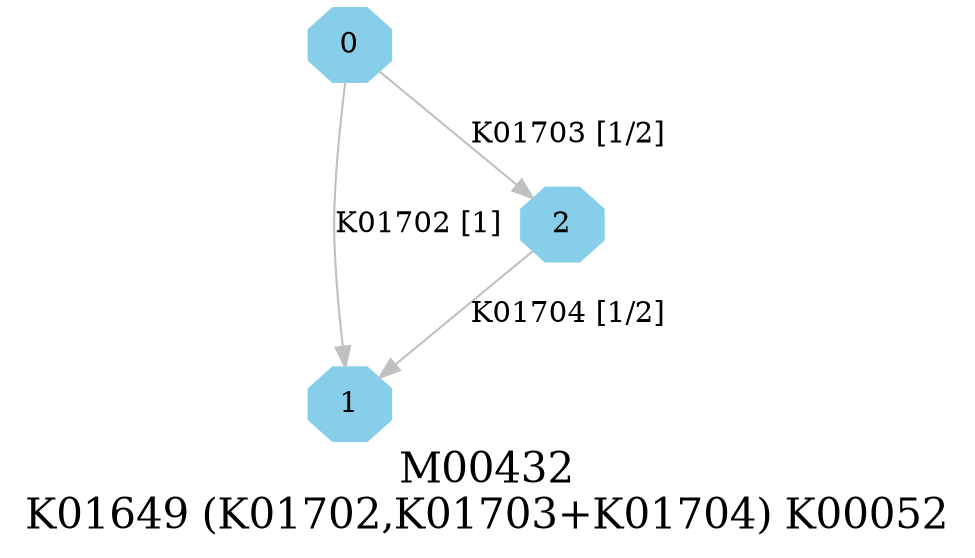 digraph G {
graph [label="M00432
K01649 (K01702,K01703+K01704) K00052",fontsize=20];
node [shape=box,style=filled];
edge [len=3,color=grey];
{node [width=.3,height=.3,shape=octagon,style=filled,color=skyblue] 0 1 2 }
0 -> 1 [label="K01702 [1]"];
0 -> 2 [label="K01703 [1/2]"];
2 -> 1 [label="K01704 [1/2]"];
}